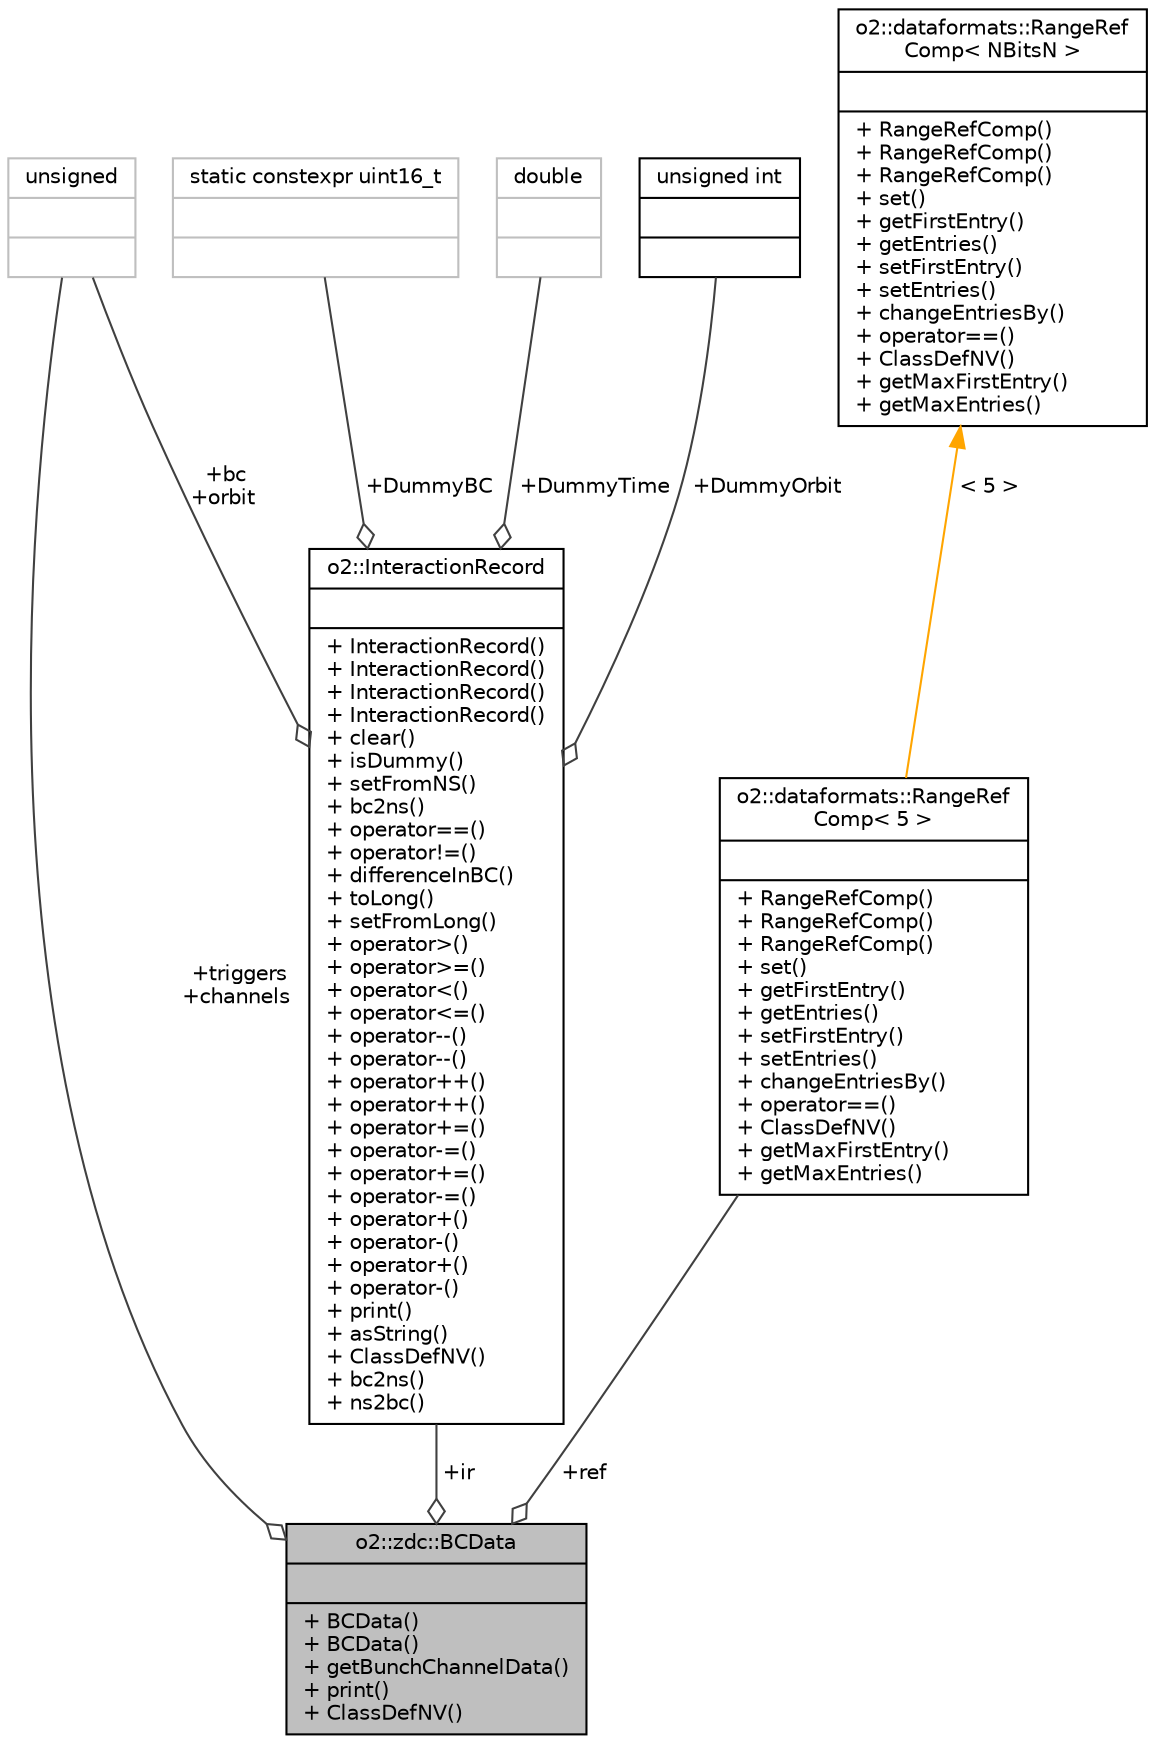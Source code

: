 digraph "o2::zdc::BCData"
{
 // INTERACTIVE_SVG=YES
  bgcolor="transparent";
  edge [fontname="Helvetica",fontsize="10",labelfontname="Helvetica",labelfontsize="10"];
  node [fontname="Helvetica",fontsize="10",shape=record];
  Node1 [label="{o2::zdc::BCData\n||+ BCData()\l+ BCData()\l+ getBunchChannelData()\l+ print()\l+ ClassDefNV()\l}",height=0.2,width=0.4,color="black", fillcolor="grey75", style="filled", fontcolor="black"];
  Node2 -> Node1 [color="grey25",fontsize="10",style="solid",label=" +ir" ,arrowhead="odiamond",fontname="Helvetica"];
  Node2 [label="{o2::InteractionRecord\n||+ InteractionRecord()\l+ InteractionRecord()\l+ InteractionRecord()\l+ InteractionRecord()\l+ clear()\l+ isDummy()\l+ setFromNS()\l+ bc2ns()\l+ operator==()\l+ operator!=()\l+ differenceInBC()\l+ toLong()\l+ setFromLong()\l+ operator\>()\l+ operator\>=()\l+ operator\<()\l+ operator\<=()\l+ operator--()\l+ operator--()\l+ operator++()\l+ operator++()\l+ operator+=()\l+ operator-=()\l+ operator+=()\l+ operator-=()\l+ operator+()\l+ operator-()\l+ operator+()\l+ operator-()\l+ print()\l+ asString()\l+ ClassDefNV()\l+ bc2ns()\l+ ns2bc()\l}",height=0.2,width=0.4,color="black",URL="$d1/d21/structo2_1_1InteractionRecord.html"];
  Node3 -> Node2 [color="grey25",fontsize="10",style="solid",label=" +DummyTime" ,arrowhead="odiamond",fontname="Helvetica"];
  Node3 [label="{double\n||}",height=0.2,width=0.4,color="grey75"];
  Node4 -> Node2 [color="grey25",fontsize="10",style="solid",label=" +DummyOrbit" ,arrowhead="odiamond",fontname="Helvetica"];
  Node4 [label="{unsigned int\n||}",height=0.2,width=0.4,color="black",URL="$d2/d5f/classunsigned_01int.html"];
  Node5 -> Node2 [color="grey25",fontsize="10",style="solid",label=" +bc\n+orbit" ,arrowhead="odiamond",fontname="Helvetica"];
  Node5 [label="{unsigned\n||}",height=0.2,width=0.4,color="grey75"];
  Node6 -> Node2 [color="grey25",fontsize="10",style="solid",label=" +DummyBC" ,arrowhead="odiamond",fontname="Helvetica"];
  Node6 [label="{static constexpr uint16_t\n||}",height=0.2,width=0.4,color="grey75"];
  Node7 -> Node1 [color="grey25",fontsize="10",style="solid",label=" +ref" ,arrowhead="odiamond",fontname="Helvetica"];
  Node7 [label="{o2::dataformats::RangeRef\lComp\< 5 \>\n||+ RangeRefComp()\l+ RangeRefComp()\l+ RangeRefComp()\l+ set()\l+ getFirstEntry()\l+ getEntries()\l+ setFirstEntry()\l+ setEntries()\l+ changeEntriesBy()\l+ operator==()\l+ ClassDefNV()\l+ getMaxFirstEntry()\l+ getMaxEntries()\l}",height=0.2,width=0.4,color="black",URL="$de/d0e/classo2_1_1dataformats_1_1RangeRefComp.html"];
  Node8 -> Node7 [dir="back",color="orange",fontsize="10",style="solid",label=" \< 5 \>" ,fontname="Helvetica"];
  Node8 [label="{o2::dataformats::RangeRef\lComp\< NBitsN \>\n||+ RangeRefComp()\l+ RangeRefComp()\l+ RangeRefComp()\l+ set()\l+ getFirstEntry()\l+ getEntries()\l+ setFirstEntry()\l+ setEntries()\l+ changeEntriesBy()\l+ operator==()\l+ ClassDefNV()\l+ getMaxFirstEntry()\l+ getMaxEntries()\l}",height=0.2,width=0.4,color="black",URL="$de/d0e/classo2_1_1dataformats_1_1RangeRefComp.html"];
  Node5 -> Node1 [color="grey25",fontsize="10",style="solid",label=" +triggers\n+channels" ,arrowhead="odiamond",fontname="Helvetica"];
}
